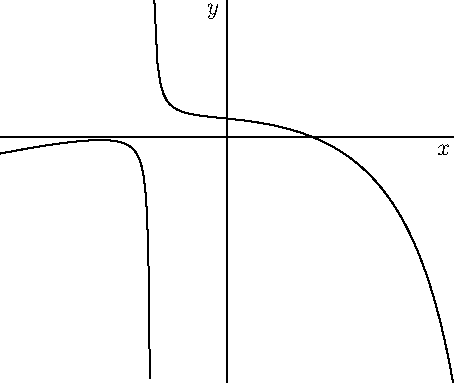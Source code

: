 import graph;
xaxis("$x$");
yaxis("$y$");
size(8cm);
real f(real x) {return (x^3 + 2x^2-x-3)/(3x^2-9x-12);}
draw(graph(f,-3,-1.02));
draw(graph(f,-0.96,3));

